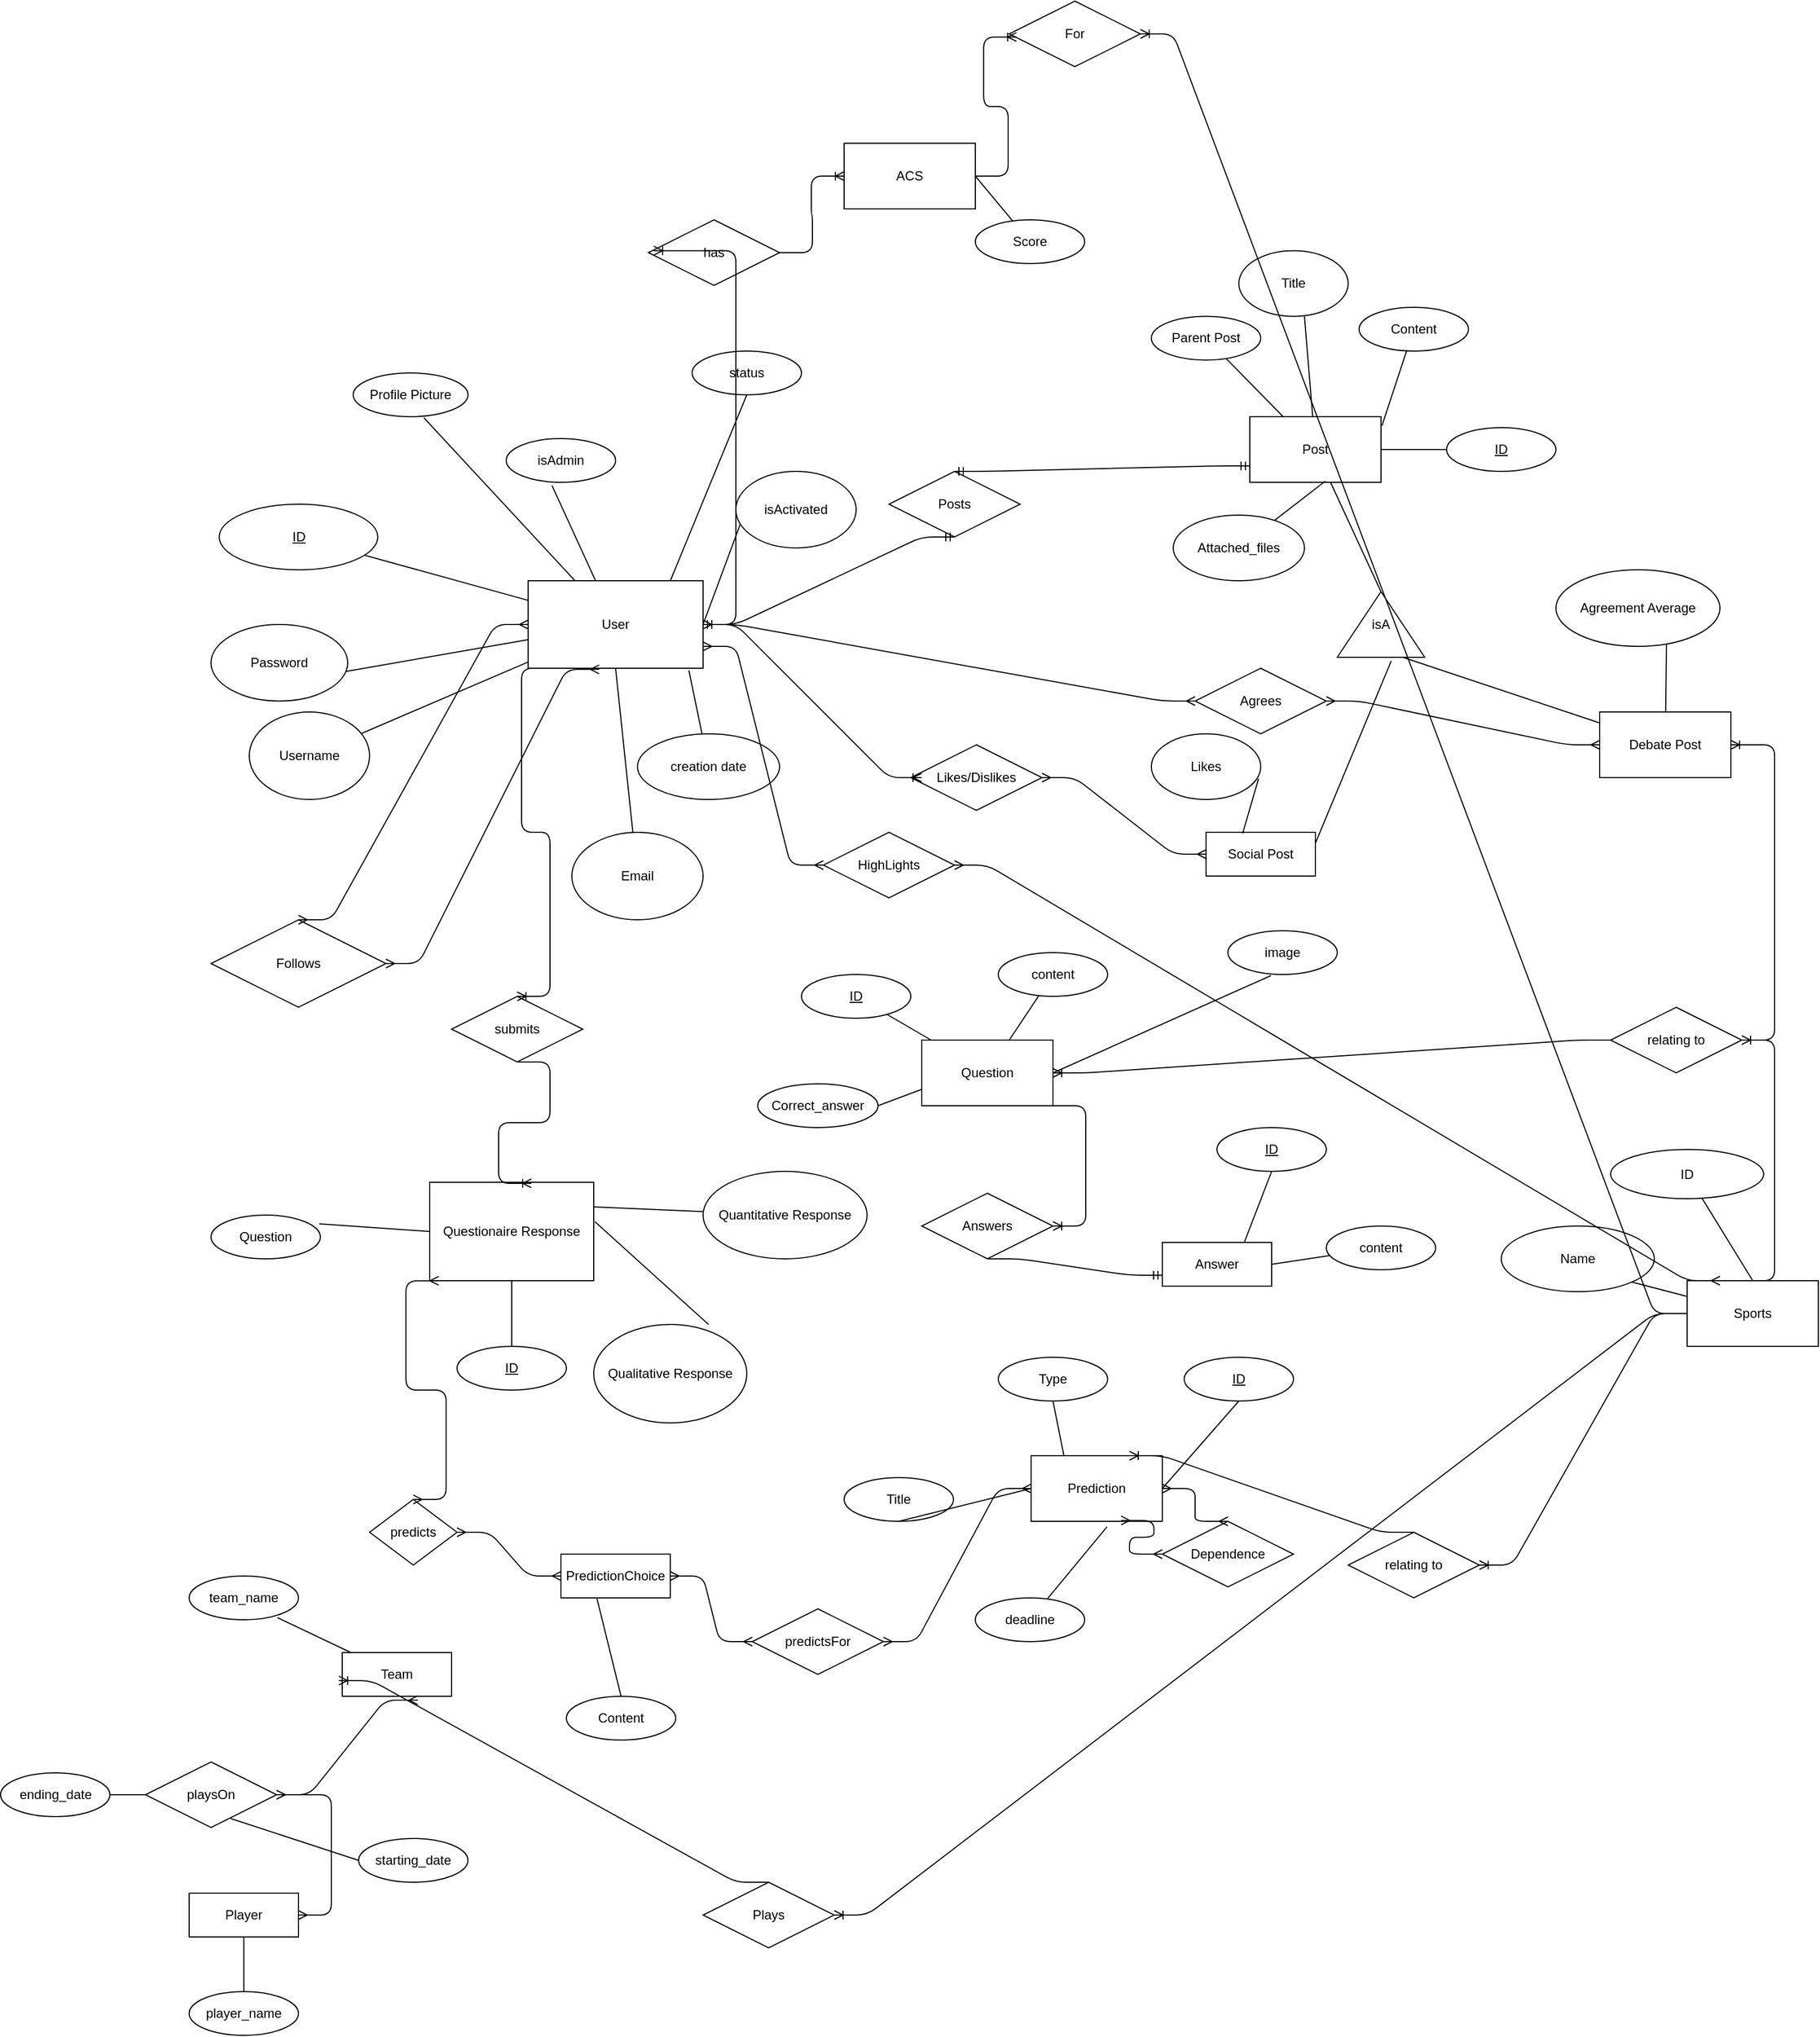 <mxfile version="13.8.0" type="device"><diagram id="R2lEEEUBdFMjLlhIrx00" name="Page-1"><mxGraphModel dx="2876" dy="1835" grid="1" gridSize="10" guides="1" tooltips="1" connect="1" arrows="1" fold="1" page="1" pageScale="1" pageWidth="850" pageHeight="1100" math="0" shadow="0" extFonts="Permanent Marker^https://fonts.googleapis.com/css?family=Permanent+Marker"><root><mxCell id="0"/><mxCell id="1" parent="0"/><mxCell id="g-jttbTjqMfI8o5x8KEt-58" value="User" style="rounded=0;whiteSpace=wrap;html=1;" parent="1" vertex="1"><mxGeometry x="-390" y="270" width="160" height="80" as="geometry"/></mxCell><mxCell id="g-jttbTjqMfI8o5x8KEt-60" value="Post" style="rounded=0;whiteSpace=wrap;html=1;" parent="1" vertex="1"><mxGeometry x="270" y="120" width="120" height="60" as="geometry"/></mxCell><mxCell id="g-jttbTjqMfI8o5x8KEt-61" value="Debate Post" style="rounded=0;whiteSpace=wrap;html=1;fillColor=none;" parent="1" vertex="1"><mxGeometry x="590" y="390" width="120" height="60" as="geometry"/></mxCell><mxCell id="g-jttbTjqMfI8o5x8KEt-62" value="Prediction" style="rounded=0;whiteSpace=wrap;html=1;" parent="1" vertex="1"><mxGeometry x="70" y="1070" width="120" height="60" as="geometry"/></mxCell><mxCell id="g-jttbTjqMfI8o5x8KEt-63" value="Sports" style="rounded=0;whiteSpace=wrap;html=1;" parent="1" vertex="1"><mxGeometry x="670" y="910" width="120" height="60" as="geometry"/></mxCell><mxCell id="g-jttbTjqMfI8o5x8KEt-65" value="Question" style="rounded=0;whiteSpace=wrap;html=1;" parent="1" vertex="1"><mxGeometry x="-30" y="690" width="120" height="60" as="geometry"/></mxCell><mxCell id="g-jttbTjqMfI8o5x8KEt-68" value="" style="endArrow=none;html=1;entryX=0.418;entryY=1.071;entryDx=0;entryDy=0;entryPerimeter=0;" parent="1" source="g-jttbTjqMfI8o5x8KEt-58" target="KzQz3Q9GBx-KZg62zRGT-11" edge="1"><mxGeometry width="50" height="50" relative="1" as="geometry"><mxPoint x="-300" y="270" as="sourcePoint"/><mxPoint x="-302.96" y="210.98" as="targetPoint"/></mxGeometry></mxCell><mxCell id="g-jttbTjqMfI8o5x8KEt-69" value="" style="endArrow=none;html=1;" parent="1" source="g-jttbTjqMfI8o5x8KEt-70" target="g-jttbTjqMfI8o5x8KEt-58" edge="1"><mxGeometry width="50" height="50" relative="1" as="geometry"><mxPoint x="-470" y="370" as="sourcePoint"/><mxPoint x="-420" y="320" as="targetPoint"/></mxGeometry></mxCell><mxCell id="g-jttbTjqMfI8o5x8KEt-70" value="Username" style="ellipse;whiteSpace=wrap;html=1;align=center;" parent="1" vertex="1"><mxGeometry x="-645" y="390" width="110" height="80" as="geometry"/></mxCell><mxCell id="g-jttbTjqMfI8o5x8KEt-71" value="Password" style="ellipse;whiteSpace=wrap;html=1;align=center;" parent="1" vertex="1"><mxGeometry x="-680" y="310" width="125" height="70" as="geometry"/></mxCell><mxCell id="g-jttbTjqMfI8o5x8KEt-72" value="" style="endArrow=none;html=1;exitX=0.984;exitY=0.614;exitDx=0;exitDy=0;exitPerimeter=0;" parent="1" source="g-jttbTjqMfI8o5x8KEt-71" target="g-jttbTjqMfI8o5x8KEt-58" edge="1"><mxGeometry width="50" height="50" relative="1" as="geometry"><mxPoint x="-600" y="420" as="sourcePoint"/><mxPoint x="-550" y="370" as="targetPoint"/></mxGeometry></mxCell><mxCell id="g-jttbTjqMfI8o5x8KEt-73" value="" style="endArrow=none;html=1;entryX=0.5;entryY=1;entryDx=0;entryDy=0;" parent="1" source="g-jttbTjqMfI8o5x8KEt-74" target="g-jttbTjqMfI8o5x8KEt-58" edge="1"><mxGeometry width="50" height="50" relative="1" as="geometry"><mxPoint x="-310" y="430" as="sourcePoint"/><mxPoint x="-290" y="450" as="targetPoint"/></mxGeometry></mxCell><mxCell id="g-jttbTjqMfI8o5x8KEt-74" value="Email" style="ellipse;whiteSpace=wrap;html=1;" parent="1" vertex="1"><mxGeometry x="-350" y="500" width="120" height="80" as="geometry"/></mxCell><mxCell id="g-jttbTjqMfI8o5x8KEt-75" value="" style="endArrow=none;html=1;exitX=1;exitY=0.5;exitDx=0;exitDy=0;entryX=0.04;entryY=0.675;entryDx=0;entryDy=0;entryPerimeter=0;" parent="1" source="g-jttbTjqMfI8o5x8KEt-58" target="g-jttbTjqMfI8o5x8KEt-76" edge="1"><mxGeometry width="50" height="50" relative="1" as="geometry"><mxPoint x="-210" y="300" as="sourcePoint"/><mxPoint x="-170" y="300" as="targetPoint"/></mxGeometry></mxCell><mxCell id="g-jttbTjqMfI8o5x8KEt-76" value="isActivated" style="ellipse;whiteSpace=wrap;html=1;align=center;" parent="1" vertex="1"><mxGeometry x="-200" y="170" width="110" height="70" as="geometry"/></mxCell><mxCell id="g-jttbTjqMfI8o5x8KEt-79" value="ID" style="ellipse;whiteSpace=wrap;html=1;align=center;fontStyle=4;" parent="1" vertex="1"><mxGeometry x="-672.5" y="200" width="145" height="60" as="geometry"/></mxCell><mxCell id="g-jttbTjqMfI8o5x8KEt-80" value="" style="endArrow=none;html=1;" parent="1" source="g-jttbTjqMfI8o5x8KEt-58" target="g-jttbTjqMfI8o5x8KEt-79" edge="1"><mxGeometry width="50" height="50" relative="1" as="geometry"><mxPoint x="-460" y="300" as="sourcePoint"/><mxPoint x="-410" y="250" as="targetPoint"/></mxGeometry></mxCell><mxCell id="g-jttbTjqMfI8o5x8KEt-81" value="Follows" style="shape=rhombus;perimeter=rhombusPerimeter;whiteSpace=wrap;html=1;align=center;" parent="1" vertex="1"><mxGeometry x="-680" y="580" width="160" height="80" as="geometry"/></mxCell><mxCell id="g-jttbTjqMfI8o5x8KEt-83" value="" style="edgeStyle=entityRelationEdgeStyle;fontSize=12;html=1;endArrow=ERmany;startArrow=ERmany;exitX=1;exitY=0.5;exitDx=0;exitDy=0;entryX=0.406;entryY=1.013;entryDx=0;entryDy=0;entryPerimeter=0;" parent="1" source="g-jttbTjqMfI8o5x8KEt-81" target="g-jttbTjqMfI8o5x8KEt-58" edge="1"><mxGeometry width="100" height="100" relative="1" as="geometry"><mxPoint x="-730" y="560" as="sourcePoint"/><mxPoint x="-630" y="460" as="targetPoint"/></mxGeometry></mxCell><mxCell id="g-jttbTjqMfI8o5x8KEt-84" value="" style="edgeStyle=entityRelationEdgeStyle;fontSize=12;html=1;endArrow=ERmany;startArrow=ERmany;exitX=0.5;exitY=0;exitDx=0;exitDy=0;" parent="1" source="g-jttbTjqMfI8o5x8KEt-81" target="g-jttbTjqMfI8o5x8KEt-58" edge="1"><mxGeometry width="100" height="100" relative="1" as="geometry"><mxPoint x="-732" y="430" as="sourcePoint"/><mxPoint x="-780" y="150" as="targetPoint"/></mxGeometry></mxCell><mxCell id="g-jttbTjqMfI8o5x8KEt-88" value="Questionaire Response" style="rounded=0;whiteSpace=wrap;html=1;" parent="1" vertex="1"><mxGeometry x="-480" y="820" width="150" height="90" as="geometry"/></mxCell><mxCell id="g-jttbTjqMfI8o5x8KEt-89" value="" style="endArrow=none;html=1;entryX=0;entryY=0.5;entryDx=0;entryDy=0;exitX=0.99;exitY=0.2;exitDx=0;exitDy=0;exitPerimeter=0;" parent="1" source="g-jttbTjqMfI8o5x8KEt-90" target="g-jttbTjqMfI8o5x8KEt-88" edge="1"><mxGeometry width="50" height="50" relative="1" as="geometry"><mxPoint x="-550" y="830" as="sourcePoint"/><mxPoint x="-500" y="830" as="targetPoint"/></mxGeometry></mxCell><mxCell id="g-jttbTjqMfI8o5x8KEt-90" value="Question " style="ellipse;whiteSpace=wrap;html=1;align=center;" parent="1" vertex="1"><mxGeometry x="-680" y="850" width="100" height="40" as="geometry"/></mxCell><mxCell id="g-jttbTjqMfI8o5x8KEt-91" value="Qualitative Response" style="ellipse;whiteSpace=wrap;html=1;align=center;direction=south;" parent="1" vertex="1"><mxGeometry x="-330" y="950" width="140" height="90" as="geometry"/></mxCell><mxCell id="g-jttbTjqMfI8o5x8KEt-92" value="" style="endArrow=none;html=1;exitX=1.007;exitY=0.4;exitDx=0;exitDy=0;exitPerimeter=0;entryX=0;entryY=0.25;entryDx=0;entryDy=0;entryPerimeter=0;" parent="1" source="g-jttbTjqMfI8o5x8KEt-88" target="g-jttbTjqMfI8o5x8KEt-91" edge="1"><mxGeometry width="50" height="50" relative="1" as="geometry"><mxPoint x="-300" y="790" as="sourcePoint"/><mxPoint x="-250" y="740" as="targetPoint"/></mxGeometry></mxCell><mxCell id="g-jttbTjqMfI8o5x8KEt-93" value="creation date" style="ellipse;whiteSpace=wrap;html=1;align=center;" parent="1" vertex="1"><mxGeometry x="-290" y="410" width="130" height="60" as="geometry"/></mxCell><mxCell id="g-jttbTjqMfI8o5x8KEt-94" value="" style="endArrow=none;html=1;entryX=0.919;entryY=1.025;entryDx=0;entryDy=0;entryPerimeter=0;" parent="1" source="g-jttbTjqMfI8o5x8KEt-93" target="g-jttbTjqMfI8o5x8KEt-58" edge="1"><mxGeometry width="50" height="50" relative="1" as="geometry"><mxPoint x="-240" y="450" as="sourcePoint"/><mxPoint x="-190" y="400" as="targetPoint"/></mxGeometry></mxCell><mxCell id="g-jttbTjqMfI8o5x8KEt-98" value="submits" style="shape=rhombus;perimeter=rhombusPerimeter;whiteSpace=wrap;html=1;align=center;" parent="1" vertex="1"><mxGeometry x="-460" y="650" width="120" height="60" as="geometry"/></mxCell><mxCell id="g-jttbTjqMfI8o5x8KEt-100" value="" style="edgeStyle=entityRelationEdgeStyle;fontSize=12;html=1;endArrow=ERoneToMany;entryX=0.5;entryY=0;entryDx=0;entryDy=0;exitX=0.15;exitY=1;exitDx=0;exitDy=0;exitPerimeter=0;" parent="1" source="g-jttbTjqMfI8o5x8KEt-58" target="g-jttbTjqMfI8o5x8KEt-98" edge="1"><mxGeometry width="100" height="100" relative="1" as="geometry"><mxPoint x="-460" y="400" as="sourcePoint"/><mxPoint x="-330" y="490" as="targetPoint"/></mxGeometry></mxCell><mxCell id="g-jttbTjqMfI8o5x8KEt-101" value="" style="edgeStyle=entityRelationEdgeStyle;fontSize=12;html=1;endArrow=ERoneToMany;exitX=0.5;exitY=1;exitDx=0;exitDy=0;entryX=0.62;entryY=0.011;entryDx=0;entryDy=0;entryPerimeter=0;" parent="1" source="g-jttbTjqMfI8o5x8KEt-98" target="g-jttbTjqMfI8o5x8KEt-88" edge="1"><mxGeometry width="100" height="100" relative="1" as="geometry"><mxPoint x="-290" y="750" as="sourcePoint"/><mxPoint x="-190" y="650" as="targetPoint"/></mxGeometry></mxCell><mxCell id="g-jttbTjqMfI8o5x8KEt-104" value="ID" style="ellipse;whiteSpace=wrap;html=1;align=center;fontStyle=4;" parent="1" vertex="1"><mxGeometry x="-455" y="970" width="100" height="40" as="geometry"/></mxCell><mxCell id="g-jttbTjqMfI8o5x8KEt-105" value="" style="endArrow=none;html=1;entryX=0.5;entryY=1;entryDx=0;entryDy=0;exitX=0.5;exitY=0;exitDx=0;exitDy=0;" parent="1" source="g-jttbTjqMfI8o5x8KEt-104" target="g-jttbTjqMfI8o5x8KEt-88" edge="1"><mxGeometry width="50" height="50" relative="1" as="geometry"><mxPoint x="-440" y="970" as="sourcePoint"/><mxPoint x="-390" y="920" as="targetPoint"/></mxGeometry></mxCell><mxCell id="z8-z28ZUdVco_05THqg--1" value="Title" style="ellipse;whiteSpace=wrap;html=1;align=center;" parent="1" vertex="1"><mxGeometry x="260" y="-31.81" width="100" height="60" as="geometry"/></mxCell><mxCell id="z8-z28ZUdVco_05THqg--3" value="Content" style="ellipse;whiteSpace=wrap;html=1;align=center;" parent="1" vertex="1"><mxGeometry x="370" y="20" width="100" height="40" as="geometry"/></mxCell><mxCell id="z8-z28ZUdVco_05THqg--4" value="Likes" style="ellipse;whiteSpace=wrap;html=1;align=center;" parent="1" vertex="1"><mxGeometry x="180" y="410" width="100" height="60" as="geometry"/></mxCell><mxCell id="z8-z28ZUdVco_05THqg--12" value="Attached_files" style="ellipse;whiteSpace=wrap;html=1;align=center;fillColor=none;" parent="1" vertex="1"><mxGeometry x="200" y="210" width="120" height="60" as="geometry"/></mxCell><mxCell id="z8-z28ZUdVco_05THqg--16" value="" style="endArrow=none;html=1;rounded=0;entryX=0.98;entryY=0.683;entryDx=0;entryDy=0;entryPerimeter=0;exitX=0.335;exitY=0.025;exitDx=0;exitDy=0;exitPerimeter=0;" parent="1" source="z8-z28ZUdVco_05THqg--44" target="z8-z28ZUdVco_05THqg--4" edge="1"><mxGeometry relative="1" as="geometry"><mxPoint x="567.96" y="614.5" as="sourcePoint"/><mxPoint x="580" y="805.5" as="targetPoint"/></mxGeometry></mxCell><mxCell id="z8-z28ZUdVco_05THqg--18" value="" style="endArrow=none;html=1;rounded=0;entryX=0.575;entryY=0.983;entryDx=0;entryDy=0;entryPerimeter=0;" parent="1" source="z8-z28ZUdVco_05THqg--12" target="g-jttbTjqMfI8o5x8KEt-60" edge="1"><mxGeometry relative="1" as="geometry"><mxPoint x="180" y="320" as="sourcePoint"/><mxPoint x="340" y="320" as="targetPoint"/></mxGeometry></mxCell><mxCell id="z8-z28ZUdVco_05THqg--20" value="" style="endArrow=none;html=1;rounded=0;exitX=0.6;exitY=1;exitDx=0;exitDy=0;exitPerimeter=0;" parent="1" source="z8-z28ZUdVco_05THqg--1" target="g-jttbTjqMfI8o5x8KEt-60" edge="1"><mxGeometry relative="1" as="geometry"><mxPoint x="360" y="-11.81" as="sourcePoint"/><mxPoint x="330.0" y="111.81" as="targetPoint"/></mxGeometry></mxCell><mxCell id="z8-z28ZUdVco_05THqg--21" value="" style="endArrow=none;html=1;rounded=0;exitX=1.008;exitY=0.133;exitDx=0;exitDy=0;exitPerimeter=0;" parent="1" source="g-jttbTjqMfI8o5x8KEt-60" target="z8-z28ZUdVco_05THqg--3" edge="1"><mxGeometry relative="1" as="geometry"><mxPoint x="430" y="70" as="sourcePoint"/><mxPoint x="590" y="70" as="targetPoint"/></mxGeometry></mxCell><mxCell id="z8-z28ZUdVco_05THqg--22" value="Posts" style="shape=rhombus;perimeter=rhombusPerimeter;whiteSpace=wrap;html=1;align=center;fillColor=none;" parent="1" vertex="1"><mxGeometry x="-60" y="170" width="120" height="60" as="geometry"/></mxCell><mxCell id="z8-z28ZUdVco_05THqg--23" value="" style="edgeStyle=entityRelationEdgeStyle;fontSize=12;html=1;endArrow=ERmandOne;startArrow=ERmandOne;entryX=0.5;entryY=1;entryDx=0;entryDy=0;" parent="1" source="g-jttbTjqMfI8o5x8KEt-58" target="z8-z28ZUdVco_05THqg--22" edge="1"><mxGeometry width="100" height="100" relative="1" as="geometry"><mxPoint x="-185" y="90" as="sourcePoint"/><mxPoint x="-20" y="320" as="targetPoint"/></mxGeometry></mxCell><mxCell id="z8-z28ZUdVco_05THqg--24" value="" style="edgeStyle=entityRelationEdgeStyle;fontSize=12;html=1;endArrow=ERmandOne;startArrow=ERmandOne;exitX=0.5;exitY=0;exitDx=0;exitDy=0;entryX=0;entryY=0.75;entryDx=0;entryDy=0;" parent="1" source="z8-z28ZUdVco_05THqg--22" target="g-jttbTjqMfI8o5x8KEt-60" edge="1"><mxGeometry width="100" height="100" relative="1" as="geometry"><mxPoint x="-10" y="170" as="sourcePoint"/><mxPoint x="90" y="70" as="targetPoint"/></mxGeometry></mxCell><mxCell id="z8-z28ZUdVco_05THqg--26" value="Likes/Dislikes" style="shape=rhombus;perimeter=rhombusPerimeter;whiteSpace=wrap;html=1;align=center;fillColor=none;" parent="1" vertex="1"><mxGeometry x="-40" y="420" width="120" height="60" as="geometry"/></mxCell><mxCell id="z8-z28ZUdVco_05THqg--27" value="" style="edgeStyle=entityRelationEdgeStyle;fontSize=12;html=1;endArrow=ERmany;startArrow=ERmany;exitX=1;exitY=0.75;exitDx=0;exitDy=0;" parent="1" source="g-jttbTjqMfI8o5x8KEt-58" target="z8-z28ZUdVco_05THqg--127" edge="1"><mxGeometry width="100" height="100" relative="1" as="geometry"><mxPoint x="-130" y="400" as="sourcePoint"/><mxPoint x="-30" y="300" as="targetPoint"/></mxGeometry></mxCell><mxCell id="z8-z28ZUdVco_05THqg--28" value="" style="edgeStyle=entityRelationEdgeStyle;fontSize=12;html=1;endArrow=ERmany;startArrow=ERmany;exitX=1;exitY=0.5;exitDx=0;exitDy=0;entryX=0;entryY=0.5;entryDx=0;entryDy=0;" parent="1" source="z8-z28ZUdVco_05THqg--26" target="z8-z28ZUdVco_05THqg--44" edge="1"><mxGeometry width="100" height="100" relative="1" as="geometry"><mxPoint x="90" y="330" as="sourcePoint"/><mxPoint x="190" y="220" as="targetPoint"/></mxGeometry></mxCell><mxCell id="z8-z28ZUdVco_05THqg--30" value="ID" style="ellipse;whiteSpace=wrap;html=1;align=center;fontStyle=4;fillColor=none;" parent="1" vertex="1"><mxGeometry x="450" y="130" width="100" height="40" as="geometry"/></mxCell><mxCell id="z8-z28ZUdVco_05THqg--31" value="" style="endArrow=none;html=1;rounded=0;exitX=1;exitY=0.5;exitDx=0;exitDy=0;" parent="1" source="g-jttbTjqMfI8o5x8KEt-60" target="z8-z28ZUdVco_05THqg--30" edge="1"><mxGeometry relative="1" as="geometry"><mxPoint x="490" y="210" as="sourcePoint"/><mxPoint x="650" y="210" as="targetPoint"/></mxGeometry></mxCell><mxCell id="z8-z28ZUdVco_05THqg--32" value="Quantitative Response" style="ellipse;whiteSpace=wrap;html=1;align=center;fillColor=none;" parent="1" vertex="1"><mxGeometry x="-230" y="810" width="150" height="80" as="geometry"/></mxCell><mxCell id="z8-z28ZUdVco_05THqg--35" value="" style="endArrow=none;html=1;rounded=0;exitX=1;exitY=0.25;exitDx=0;exitDy=0;" parent="1" source="g-jttbTjqMfI8o5x8KEt-88" target="z8-z28ZUdVco_05THqg--32" edge="1"><mxGeometry relative="1" as="geometry"><mxPoint x="-230" y="790" as="sourcePoint"/><mxPoint x="-70" y="790" as="targetPoint"/></mxGeometry></mxCell><mxCell id="z8-z28ZUdVco_05THqg--40" value="Parent Post" style="ellipse;whiteSpace=wrap;html=1;align=center;fillColor=none;" parent="1" vertex="1"><mxGeometry x="180" y="28.19" width="100" height="40" as="geometry"/></mxCell><mxCell id="z8-z28ZUdVco_05THqg--41" value="" style="endArrow=none;html=1;rounded=0;" parent="1" source="z8-z28ZUdVco_05THqg--40" target="g-jttbTjqMfI8o5x8KEt-60" edge="1"><mxGeometry relative="1" as="geometry"><mxPoint x="172" y="60" as="sourcePoint"/><mxPoint x="400.0" y="30" as="targetPoint"/></mxGeometry></mxCell><mxCell id="z8-z28ZUdVco_05THqg--44" value="Social Post" style="whiteSpace=wrap;html=1;align=center;fillColor=none;" parent="1" vertex="1"><mxGeometry x="230" y="500" width="100" height="40" as="geometry"/></mxCell><mxCell id="z8-z28ZUdVco_05THqg--57" value="Agreement Average" style="ellipse;whiteSpace=wrap;html=1;align=center;fillColor=none;" parent="1" vertex="1"><mxGeometry x="550" y="260" width="150" height="70" as="geometry"/></mxCell><mxCell id="z8-z28ZUdVco_05THqg--58" value="" style="endArrow=none;html=1;rounded=0;exitX=0.674;exitY=0.972;exitDx=0;exitDy=0;exitPerimeter=0;" parent="1" source="z8-z28ZUdVco_05THqg--57" target="g-jttbTjqMfI8o5x8KEt-61" edge="1"><mxGeometry relative="1" as="geometry"><mxPoint x="670" y="340" as="sourcePoint"/><mxPoint x="830" y="340" as="targetPoint"/></mxGeometry></mxCell><mxCell id="z8-z28ZUdVco_05THqg--59" value="Agrees" style="shape=rhombus;perimeter=rhombusPerimeter;whiteSpace=wrap;html=1;align=center;fillColor=none;" parent="1" vertex="1"><mxGeometry x="220" y="350" width="120" height="60" as="geometry"/></mxCell><mxCell id="z8-z28ZUdVco_05THqg--60" value="" style="edgeStyle=entityRelationEdgeStyle;fontSize=12;html=1;endArrow=ERmany;startArrow=ERmany;entryX=0;entryY=0.5;entryDx=0;entryDy=0;" parent="1" source="g-jttbTjqMfI8o5x8KEt-58" target="z8-z28ZUdVco_05THqg--59" edge="1"><mxGeometry width="100" height="100" relative="1" as="geometry"><mxPoint x="80" y="430" as="sourcePoint"/><mxPoint x="180" y="330" as="targetPoint"/></mxGeometry></mxCell><mxCell id="z8-z28ZUdVco_05THqg--61" value="" style="edgeStyle=entityRelationEdgeStyle;fontSize=12;html=1;endArrow=ERmany;startArrow=ERmany;exitX=1;exitY=0.5;exitDx=0;exitDy=0;" parent="1" source="z8-z28ZUdVco_05THqg--59" target="g-jttbTjqMfI8o5x8KEt-61" edge="1"><mxGeometry width="100" height="100" relative="1" as="geometry"><mxPoint x="370" y="480" as="sourcePoint"/><mxPoint x="470" y="380" as="targetPoint"/></mxGeometry></mxCell><mxCell id="z8-z28ZUdVco_05THqg--63" value="Name" style="ellipse;whiteSpace=wrap;html=1;align=center;fillColor=none;" parent="1" vertex="1"><mxGeometry x="500" y="860" width="140" height="60" as="geometry"/></mxCell><mxCell id="z8-z28ZUdVco_05THqg--64" value="ID" style="ellipse;whiteSpace=wrap;html=1;align=center;fillColor=none;" parent="1" vertex="1"><mxGeometry x="600" y="790" width="140" height="45" as="geometry"/></mxCell><mxCell id="z8-z28ZUdVco_05THqg--65" value="" style="endArrow=none;html=1;rounded=0;exitX=0.5;exitY=0;exitDx=0;exitDy=0;" parent="1" source="g-jttbTjqMfI8o5x8KEt-63" target="z8-z28ZUdVco_05THqg--64" edge="1"><mxGeometry relative="1" as="geometry"><mxPoint x="960" y="1040" as="sourcePoint"/><mxPoint x="1120" y="1040" as="targetPoint"/></mxGeometry></mxCell><mxCell id="z8-z28ZUdVco_05THqg--66" value="" style="endArrow=none;html=1;rounded=0;exitX=1;exitY=1;exitDx=0;exitDy=0;" parent="1" source="z8-z28ZUdVco_05THqg--63" target="g-jttbTjqMfI8o5x8KEt-63" edge="1"><mxGeometry relative="1" as="geometry"><mxPoint x="740" y="1130" as="sourcePoint"/><mxPoint x="900" y="1130" as="targetPoint"/></mxGeometry></mxCell><mxCell id="z8-z28ZUdVco_05THqg--70" value="content" style="ellipse;whiteSpace=wrap;html=1;align=center;fillColor=none;" parent="1" vertex="1"><mxGeometry x="40" y="610" width="100" height="40" as="geometry"/></mxCell><mxCell id="z8-z28ZUdVco_05THqg--71" value="" style="endArrow=none;html=1;rounded=0;" parent="1" source="z8-z28ZUdVco_05THqg--70" target="g-jttbTjqMfI8o5x8KEt-65" edge="1"><mxGeometry relative="1" as="geometry"><mxPoint x="290" y="830" as="sourcePoint"/><mxPoint x="450" y="830" as="targetPoint"/></mxGeometry></mxCell><mxCell id="z8-z28ZUdVco_05THqg--73" value="image" style="ellipse;whiteSpace=wrap;html=1;align=center;fillColor=none;" parent="1" vertex="1"><mxGeometry x="250" y="590" width="100" height="40" as="geometry"/></mxCell><mxCell id="z8-z28ZUdVco_05THqg--75" value="" style="endArrow=none;html=1;rounded=0;exitX=1;exitY=0.5;exitDx=0;exitDy=0;entryX=0.394;entryY=1.025;entryDx=0;entryDy=0;entryPerimeter=0;" parent="1" source="g-jttbTjqMfI8o5x8KEt-65" target="z8-z28ZUdVco_05THqg--73" edge="1"><mxGeometry relative="1" as="geometry"><mxPoint x="420" y="900" as="sourcePoint"/><mxPoint x="580" y="900" as="targetPoint"/></mxGeometry></mxCell><mxCell id="z8-z28ZUdVco_05THqg--77" value="ID" style="ellipse;whiteSpace=wrap;html=1;align=center;fontStyle=4;fillColor=none;" parent="1" vertex="1"><mxGeometry x="-140" y="630" width="100" height="40" as="geometry"/></mxCell><mxCell id="z8-z28ZUdVco_05THqg--79" value="" style="endArrow=none;html=1;rounded=0;" parent="1" source="z8-z28ZUdVco_05THqg--77" target="g-jttbTjqMfI8o5x8KEt-65" edge="1"><mxGeometry relative="1" as="geometry"><mxPoint x="160" y="840" as="sourcePoint"/><mxPoint x="280" y="840" as="targetPoint"/></mxGeometry></mxCell><mxCell id="z8-z28ZUdVco_05THqg--80" value="relating to" style="shape=rhombus;perimeter=rhombusPerimeter;whiteSpace=wrap;html=1;align=center;fillColor=none;" parent="1" vertex="1"><mxGeometry x="600" y="660" width="120" height="60" as="geometry"/></mxCell><mxCell id="z8-z28ZUdVco_05THqg--84" value="" style="edgeStyle=entityRelationEdgeStyle;fontSize=12;html=1;endArrow=ERoneToMany;exitX=0.25;exitY=0;exitDx=0;exitDy=0;" parent="1" source="g-jttbTjqMfI8o5x8KEt-63" target="z8-z28ZUdVco_05THqg--80" edge="1"><mxGeometry width="100" height="100" relative="1" as="geometry"><mxPoint x="750" y="1020" as="sourcePoint"/><mxPoint x="850" y="920" as="targetPoint"/></mxGeometry></mxCell><mxCell id="z8-z28ZUdVco_05THqg--86" value="" style="edgeStyle=entityRelationEdgeStyle;fontSize=12;html=1;endArrow=ERoneToMany;" parent="1" source="z8-z28ZUdVco_05THqg--80" target="g-jttbTjqMfI8o5x8KEt-65" edge="1"><mxGeometry width="100" height="100" relative="1" as="geometry"><mxPoint x="400" y="980" as="sourcePoint"/><mxPoint x="500" y="880" as="targetPoint"/></mxGeometry></mxCell><mxCell id="z8-z28ZUdVco_05THqg--87" value="" style="edgeStyle=entityRelationEdgeStyle;fontSize=12;html=1;endArrow=ERoneToMany;" parent="1" source="z8-z28ZUdVco_05THqg--80" target="g-jttbTjqMfI8o5x8KEt-61" edge="1"><mxGeometry width="100" height="100" relative="1" as="geometry"><mxPoint x="580" y="750" as="sourcePoint"/><mxPoint x="420" y="207.647" as="targetPoint"/></mxGeometry></mxCell><mxCell id="z8-z28ZUdVco_05THqg--89" value="Correct_answer" style="ellipse;whiteSpace=wrap;html=1;align=center;fillColor=none;" parent="1" vertex="1"><mxGeometry x="-180" y="730" width="110" height="40" as="geometry"/></mxCell><mxCell id="z8-z28ZUdVco_05THqg--90" value="" style="endArrow=none;html=1;rounded=0;exitX=1;exitY=0.5;exitDx=0;exitDy=0;entryX=0;entryY=0.75;entryDx=0;entryDy=0;" parent="1" source="z8-z28ZUdVco_05THqg--89" target="g-jttbTjqMfI8o5x8KEt-65" edge="1"><mxGeometry relative="1" as="geometry"><mxPoint x="-40" y="760" as="sourcePoint"/><mxPoint x="120" y="760" as="targetPoint"/></mxGeometry></mxCell><mxCell id="z8-z28ZUdVco_05THqg--91" value="Answer" style="whiteSpace=wrap;html=1;align=center;fillColor=none;" parent="1" vertex="1"><mxGeometry x="190" y="875" width="100" height="40" as="geometry"/></mxCell><mxCell id="z8-z28ZUdVco_05THqg--92" value="ID" style="ellipse;whiteSpace=wrap;html=1;align=center;fontStyle=4;fillColor=none;" parent="1" vertex="1"><mxGeometry x="240" y="770" width="100" height="40" as="geometry"/></mxCell><mxCell id="z8-z28ZUdVco_05THqg--93" value="content" style="ellipse;whiteSpace=wrap;html=1;align=center;fillColor=none;" parent="1" vertex="1"><mxGeometry x="340" y="860" width="100" height="40" as="geometry"/></mxCell><mxCell id="z8-z28ZUdVco_05THqg--94" value="" style="endArrow=none;html=1;rounded=0;exitX=1;exitY=0.5;exitDx=0;exitDy=0;" parent="1" source="z8-z28ZUdVco_05THqg--91" target="z8-z28ZUdVco_05THqg--93" edge="1"><mxGeometry relative="1" as="geometry"><mxPoint x="250" y="900" as="sourcePoint"/><mxPoint x="410" y="900" as="targetPoint"/></mxGeometry></mxCell><mxCell id="z8-z28ZUdVco_05THqg--95" value="" style="endArrow=none;html=1;rounded=0;exitX=0.75;exitY=0;exitDx=0;exitDy=0;entryX=0.5;entryY=1;entryDx=0;entryDy=0;" parent="1" source="z8-z28ZUdVco_05THqg--91" target="z8-z28ZUdVco_05THqg--92" edge="1"><mxGeometry relative="1" as="geometry"><mxPoint x="160" y="810" as="sourcePoint"/><mxPoint x="320" y="810" as="targetPoint"/></mxGeometry></mxCell><mxCell id="z8-z28ZUdVco_05THqg--96" value="Answers" style="shape=rhombus;perimeter=rhombusPerimeter;whiteSpace=wrap;html=1;align=center;fillColor=none;" parent="1" vertex="1"><mxGeometry x="-30" y="830" width="120" height="60" as="geometry"/></mxCell><mxCell id="z8-z28ZUdVco_05THqg--98" value="" style="edgeStyle=entityRelationEdgeStyle;fontSize=12;html=1;endArrow=ERoneToMany;exitX=0.5;exitY=1;exitDx=0;exitDy=0;" parent="1" source="g-jttbTjqMfI8o5x8KEt-65" target="z8-z28ZUdVco_05THqg--96" edge="1"><mxGeometry width="100" height="100" relative="1" as="geometry"><mxPoint x="90" y="850" as="sourcePoint"/><mxPoint x="190" y="750" as="targetPoint"/></mxGeometry></mxCell><mxCell id="z8-z28ZUdVco_05THqg--99" value="" style="edgeStyle=entityRelationEdgeStyle;fontSize=12;html=1;endArrow=ERmandOne;exitX=0.5;exitY=1;exitDx=0;exitDy=0;entryX=0;entryY=0.75;entryDx=0;entryDy=0;" parent="1" source="z8-z28ZUdVco_05THqg--96" target="z8-z28ZUdVco_05THqg--91" edge="1"><mxGeometry width="100" height="100" relative="1" as="geometry"><mxPoint x="50" y="1000" as="sourcePoint"/><mxPoint x="150" y="900" as="targetPoint"/></mxGeometry></mxCell><mxCell id="z8-z28ZUdVco_05THqg--100" value="" style="endArrow=none;html=1;rounded=0;entryX=0;entryY=0.5;entryDx=0;entryDy=0;exitX=0.5;exitY=1;exitDx=0;exitDy=0;" parent="1" source="z8-z28ZUdVco_05THqg--101" target="g-jttbTjqMfI8o5x8KEt-62" edge="1"><mxGeometry relative="1" as="geometry"><mxPoint x="-60" y="1050" as="sourcePoint"/><mxPoint x="130" y="1040" as="targetPoint"/></mxGeometry></mxCell><mxCell id="z8-z28ZUdVco_05THqg--101" value="Title" style="ellipse;whiteSpace=wrap;html=1;align=center;fillColor=none;" parent="1" vertex="1"><mxGeometry x="-101" y="1090" width="100" height="40" as="geometry"/></mxCell><mxCell id="z8-z28ZUdVco_05THqg--102" value="Type" style="ellipse;whiteSpace=wrap;html=1;align=center;fillColor=none;" parent="1" vertex="1"><mxGeometry x="40" y="980" width="100" height="40" as="geometry"/></mxCell><mxCell id="z8-z28ZUdVco_05THqg--103" value="ID" style="ellipse;whiteSpace=wrap;html=1;align=center;fontStyle=4;fillColor=none;" parent="1" vertex="1"><mxGeometry x="210" y="980" width="100" height="40" as="geometry"/></mxCell><mxCell id="z8-z28ZUdVco_05THqg--104" value="deadline" style="ellipse;whiteSpace=wrap;html=1;align=center;fillColor=none;" parent="1" vertex="1"><mxGeometry x="19" y="1200" width="100" height="40" as="geometry"/></mxCell><mxCell id="z8-z28ZUdVco_05THqg--105" value="" style="endArrow=none;html=1;rounded=0;exitX=0.5;exitY=1;exitDx=0;exitDy=0;entryX=0.25;entryY=0;entryDx=0;entryDy=0;" parent="1" source="z8-z28ZUdVco_05THqg--102" target="g-jttbTjqMfI8o5x8KEt-62" edge="1"><mxGeometry relative="1" as="geometry"><mxPoint x="130" y="1040" as="sourcePoint"/><mxPoint x="290" y="1040" as="targetPoint"/></mxGeometry></mxCell><mxCell id="z8-z28ZUdVco_05THqg--106" value="" style="line;strokeWidth=1;rotatable=0;dashed=0;labelPosition=right;align=left;verticalAlign=middle;spacingTop=0;spacingLeft=6;points=[];portConstraint=eastwest;fillColor=none;" parent="1" vertex="1"><mxGeometry x="250" y="1080" width="130" as="geometry"/></mxCell><mxCell id="z8-z28ZUdVco_05THqg--108" value="" style="endArrow=none;html=1;rounded=0;exitX=1;exitY=0.5;exitDx=0;exitDy=0;entryX=0.5;entryY=1;entryDx=0;entryDy=0;" parent="1" source="g-jttbTjqMfI8o5x8KEt-62" target="z8-z28ZUdVco_05THqg--103" edge="1"><mxGeometry relative="1" as="geometry"><mxPoint x="320" y="1120" as="sourcePoint"/><mxPoint x="480" y="1120" as="targetPoint"/></mxGeometry></mxCell><mxCell id="z8-z28ZUdVco_05THqg--109" value="" style="endArrow=none;html=1;rounded=0;entryX=0.578;entryY=1.085;entryDx=0;entryDy=0;entryPerimeter=0;" parent="1" source="z8-z28ZUdVco_05THqg--104" target="g-jttbTjqMfI8o5x8KEt-62" edge="1"><mxGeometry relative="1" as="geometry"><mxPoint x="300" y="1160" as="sourcePoint"/><mxPoint x="460" y="1160" as="targetPoint"/></mxGeometry></mxCell><mxCell id="z8-z28ZUdVco_05THqg--112" value="Dependence" style="shape=rhombus;perimeter=rhombusPerimeter;whiteSpace=wrap;html=1;align=center;fillColor=none;" parent="1" vertex="1"><mxGeometry x="190" y="1130" width="120" height="60" as="geometry"/></mxCell><mxCell id="z8-z28ZUdVco_05THqg--116" value="" style="edgeStyle=entityRelationEdgeStyle;fontSize=12;html=1;endArrow=ERmany;startArrow=ERmany;entryX=0.5;entryY=0;entryDx=0;entryDy=0;" parent="1" source="g-jttbTjqMfI8o5x8KEt-62" target="z8-z28ZUdVco_05THqg--112" edge="1"><mxGeometry width="100" height="100" relative="1" as="geometry"><mxPoint x="190" y="1340" as="sourcePoint"/><mxPoint x="290" y="1240" as="targetPoint"/></mxGeometry></mxCell><mxCell id="z8-z28ZUdVco_05THqg--117" value="" style="edgeStyle=entityRelationEdgeStyle;fontSize=12;html=1;endArrow=ERmany;startArrow=ERmany;exitX=0.686;exitY=0.987;exitDx=0;exitDy=0;exitPerimeter=0;" parent="1" source="g-jttbTjqMfI8o5x8KEt-62" target="z8-z28ZUdVco_05THqg--112" edge="1"><mxGeometry width="100" height="100" relative="1" as="geometry"><mxPoint x="160" y="1370" as="sourcePoint"/><mxPoint x="260" y="1270" as="targetPoint"/></mxGeometry></mxCell><mxCell id="z8-z28ZUdVco_05THqg--119" value="relating to" style="shape=rhombus;perimeter=rhombusPerimeter;whiteSpace=wrap;html=1;align=center;fillColor=none;" parent="1" vertex="1"><mxGeometry x="360" y="1140" width="120" height="60" as="geometry"/></mxCell><mxCell id="z8-z28ZUdVco_05THqg--120" value="" style="edgeStyle=entityRelationEdgeStyle;fontSize=12;html=1;endArrow=ERoneToMany;exitX=0.5;exitY=0;exitDx=0;exitDy=0;entryX=0.75;entryY=0;entryDx=0;entryDy=0;" parent="1" source="z8-z28ZUdVco_05THqg--119" target="g-jttbTjqMfI8o5x8KEt-62" edge="1"><mxGeometry width="100" height="100" relative="1" as="geometry"><mxPoint x="460" y="1140" as="sourcePoint"/><mxPoint x="560" y="1040" as="targetPoint"/></mxGeometry></mxCell><mxCell id="z8-z28ZUdVco_05THqg--121" value="" style="edgeStyle=entityRelationEdgeStyle;fontSize=12;html=1;endArrow=ERoneToMany;" parent="1" source="g-jttbTjqMfI8o5x8KEt-63" target="z8-z28ZUdVco_05THqg--119" edge="1"><mxGeometry width="100" height="100" relative="1" as="geometry"><mxPoint x="600" y="1130" as="sourcePoint"/><mxPoint x="700" y="1030" as="targetPoint"/></mxGeometry></mxCell><mxCell id="z8-z28ZUdVco_05THqg--122" value="Profile Picture" style="ellipse;whiteSpace=wrap;html=1;align=center;fillColor=none;" parent="1" vertex="1"><mxGeometry x="-550" y="80" width="105" height="40" as="geometry"/></mxCell><mxCell id="z8-z28ZUdVco_05THqg--123" value="" style="endArrow=none;html=1;rounded=0;exitX=0.616;exitY=1.025;exitDx=0;exitDy=0;exitPerimeter=0;" parent="1" source="z8-z28ZUdVco_05THqg--122" target="g-jttbTjqMfI8o5x8KEt-58" edge="1"><mxGeometry relative="1" as="geometry"><mxPoint x="-460" y="220" as="sourcePoint"/><mxPoint x="-300" y="220" as="targetPoint"/></mxGeometry></mxCell><mxCell id="z8-z28ZUdVco_05THqg--124" value="status" style="ellipse;whiteSpace=wrap;html=1;align=center;fillColor=none;" parent="1" vertex="1"><mxGeometry x="-240" y="60" width="100" height="40" as="geometry"/></mxCell><mxCell id="z8-z28ZUdVco_05THqg--125" value="" style="endArrow=none;html=1;rounded=0;entryX=0.5;entryY=1;entryDx=0;entryDy=0;exitX=0.813;exitY=0;exitDx=0;exitDy=0;exitPerimeter=0;" parent="1" source="g-jttbTjqMfI8o5x8KEt-58" target="z8-z28ZUdVco_05THqg--124" edge="1"><mxGeometry relative="1" as="geometry"><mxPoint x="-220" y="140" as="sourcePoint"/><mxPoint x="-60" y="140" as="targetPoint"/></mxGeometry></mxCell><mxCell id="z8-z28ZUdVco_05THqg--127" value="HighLights" style="shape=rhombus;perimeter=rhombusPerimeter;whiteSpace=wrap;html=1;align=center;fillColor=none;" parent="1" vertex="1"><mxGeometry x="-120" y="500" width="120" height="60" as="geometry"/></mxCell><mxCell id="z8-z28ZUdVco_05THqg--128" value="" style="edgeStyle=entityRelationEdgeStyle;fontSize=12;html=1;endArrow=ERoneToMany;" parent="1" source="g-jttbTjqMfI8o5x8KEt-58" edge="1"><mxGeometry width="100" height="100" relative="1" as="geometry"><mxPoint x="-130" y="550" as="sourcePoint"/><mxPoint x="-30" y="450" as="targetPoint"/></mxGeometry></mxCell><mxCell id="z8-z28ZUdVco_05THqg--129" value="" style="edgeStyle=entityRelationEdgeStyle;fontSize=12;html=1;endArrow=ERmany;startArrow=ERmany;exitX=1;exitY=0.5;exitDx=0;exitDy=0;entryX=0.25;entryY=0;entryDx=0;entryDy=0;" parent="1" source="z8-z28ZUdVco_05THqg--127" target="g-jttbTjqMfI8o5x8KEt-63" edge="1"><mxGeometry width="100" height="100" relative="1" as="geometry"><mxPoint x="140" y="670" as="sourcePoint"/><mxPoint x="240" y="570" as="targetPoint"/></mxGeometry></mxCell><mxCell id="z8-z28ZUdVco_05THqg--132" value="isA" style="triangle;whiteSpace=wrap;html=1;fillColor=none;direction=north;" parent="1" vertex="1"><mxGeometry x="350" y="280" width="80" height="60" as="geometry"/></mxCell><mxCell id="z8-z28ZUdVco_05THqg--133" value="" style="endArrow=none;html=1;exitX=1;exitY=0.5;exitDx=0;exitDy=0;" parent="1" source="z8-z28ZUdVco_05THqg--132" target="g-jttbTjqMfI8o5x8KEt-60" edge="1"><mxGeometry width="50" height="50" relative="1" as="geometry"><mxPoint x="400" y="280" as="sourcePoint"/><mxPoint x="450" y="230" as="targetPoint"/></mxGeometry></mxCell><mxCell id="z8-z28ZUdVco_05THqg--134" value="" style="endArrow=none;html=1;exitX=1;exitY=0.25;exitDx=0;exitDy=0;entryX=-0.056;entryY=0.617;entryDx=0;entryDy=0;entryPerimeter=0;" parent="1" source="z8-z28ZUdVco_05THqg--44" target="z8-z28ZUdVco_05THqg--132" edge="1"><mxGeometry width="50" height="50" relative="1" as="geometry"><mxPoint x="400" y="490" as="sourcePoint"/><mxPoint x="450" y="440" as="targetPoint"/></mxGeometry></mxCell><mxCell id="z8-z28ZUdVco_05THqg--135" value="" style="endArrow=none;html=1;exitX=0;exitY=0.75;exitDx=0;exitDy=0;" parent="1" source="z8-z28ZUdVco_05THqg--132" target="g-jttbTjqMfI8o5x8KEt-61" edge="1"><mxGeometry width="50" height="50" relative="1" as="geometry"><mxPoint x="430" y="350" as="sourcePoint"/><mxPoint x="480" y="300" as="targetPoint"/></mxGeometry></mxCell><mxCell id="KzQz3Q9GBx-KZg62zRGT-1" value="ACS" style="rounded=0;whiteSpace=wrap;html=1;" parent="1" vertex="1"><mxGeometry x="-101" y="-130" width="120" height="60" as="geometry"/></mxCell><mxCell id="KzQz3Q9GBx-KZg62zRGT-2" value="Score" style="ellipse;whiteSpace=wrap;html=1;align=center;" parent="1" vertex="1"><mxGeometry x="19" y="-60" width="100" height="40" as="geometry"/></mxCell><mxCell id="KzQz3Q9GBx-KZg62zRGT-3" value="" style="endArrow=none;html=1;rounded=0;exitX=1;exitY=0.5;exitDx=0;exitDy=0;" parent="1" source="KzQz3Q9GBx-KZg62zRGT-1" target="KzQz3Q9GBx-KZg62zRGT-2" edge="1"><mxGeometry relative="1" as="geometry"><mxPoint x="-10" y="-30" as="sourcePoint"/><mxPoint x="150" y="-30" as="targetPoint"/></mxGeometry></mxCell><mxCell id="KzQz3Q9GBx-KZg62zRGT-4" value="has" style="shape=rhombus;perimeter=rhombusPerimeter;whiteSpace=wrap;html=1;align=center;" parent="1" vertex="1"><mxGeometry x="-280" y="-60" width="120" height="60" as="geometry"/></mxCell><mxCell id="KzQz3Q9GBx-KZg62zRGT-5" value="For" style="shape=rhombus;perimeter=rhombusPerimeter;whiteSpace=wrap;html=1;align=center;" parent="1" vertex="1"><mxGeometry x="50" y="-260" width="120" height="60" as="geometry"/></mxCell><mxCell id="KzQz3Q9GBx-KZg62zRGT-11" value="isAdmin" style="ellipse;whiteSpace=wrap;html=1;align=center;" parent="1" vertex="1"><mxGeometry x="-410" y="140" width="100" height="40" as="geometry"/></mxCell><mxCell id="KzQz3Q9GBx-KZg62zRGT-14" value="" style="edgeStyle=entityRelationEdgeStyle;fontSize=12;html=1;endArrow=ERoneToMany;entryX=0.042;entryY=0.47;entryDx=0;entryDy=0;entryPerimeter=0;" parent="1" source="g-jttbTjqMfI8o5x8KEt-58" target="KzQz3Q9GBx-KZg62zRGT-4" edge="1"><mxGeometry width="100" height="100" relative="1" as="geometry"><mxPoint x="-330" y="68.19" as="sourcePoint"/><mxPoint x="-230" y="-31.81" as="targetPoint"/></mxGeometry></mxCell><mxCell id="KzQz3Q9GBx-KZg62zRGT-17" value="" style="edgeStyle=entityRelationEdgeStyle;fontSize=12;html=1;endArrow=ERoneToMany;exitX=1;exitY=0.5;exitDx=0;exitDy=0;" parent="1" source="KzQz3Q9GBx-KZg62zRGT-4" target="KzQz3Q9GBx-KZg62zRGT-1" edge="1"><mxGeometry width="100" height="100" relative="1" as="geometry"><mxPoint x="-70" y="80" as="sourcePoint"/><mxPoint x="30" y="-20" as="targetPoint"/></mxGeometry></mxCell><mxCell id="KzQz3Q9GBx-KZg62zRGT-20" value="" style="edgeStyle=entityRelationEdgeStyle;fontSize=12;html=1;endArrow=ERoneToMany;entryX=1;entryY=0.5;entryDx=0;entryDy=0;" parent="1" source="g-jttbTjqMfI8o5x8KEt-63" target="KzQz3Q9GBx-KZg62zRGT-5" edge="1"><mxGeometry width="100" height="100" relative="1" as="geometry"><mxPoint x="770" y="690" as="sourcePoint"/><mxPoint x="870" y="590" as="targetPoint"/></mxGeometry></mxCell><mxCell id="KzQz3Q9GBx-KZg62zRGT-21" value="" style="edgeStyle=entityRelationEdgeStyle;fontSize=12;html=1;endArrow=ERoneToMany;entryX=0.055;entryY=0.547;entryDx=0;entryDy=0;entryPerimeter=0;" parent="1" source="KzQz3Q9GBx-KZg62zRGT-1" target="KzQz3Q9GBx-KZg62zRGT-5" edge="1"><mxGeometry width="100" height="100" relative="1" as="geometry"><mxPoint x="-50" y="-180" as="sourcePoint"/><mxPoint x="50" y="-280" as="targetPoint"/></mxGeometry></mxCell><mxCell id="KzQz3Q9GBx-KZg62zRGT-22" value="PredictionChoice" style="whiteSpace=wrap;html=1;align=center;" parent="1" vertex="1"><mxGeometry x="-360" y="1160" width="100" height="40" as="geometry"/></mxCell><mxCell id="KzQz3Q9GBx-KZg62zRGT-23" value="Content" style="ellipse;whiteSpace=wrap;html=1;align=center;" parent="1" vertex="1"><mxGeometry x="-355" y="1290" width="100" height="40" as="geometry"/></mxCell><mxCell id="KzQz3Q9GBx-KZg62zRGT-24" value="" style="endArrow=none;html=1;rounded=0;exitX=0.33;exitY=1.019;exitDx=0;exitDy=0;exitPerimeter=0;entryX=0.5;entryY=0;entryDx=0;entryDy=0;" parent="1" source="KzQz3Q9GBx-KZg62zRGT-22" target="KzQz3Q9GBx-KZg62zRGT-23" edge="1"><mxGeometry relative="1" as="geometry"><mxPoint x="-350" y="1220" as="sourcePoint"/><mxPoint x="-190" y="1220" as="targetPoint"/></mxGeometry></mxCell><mxCell id="KzQz3Q9GBx-KZg62zRGT-25" value="predicts" style="shape=rhombus;perimeter=rhombusPerimeter;whiteSpace=wrap;html=1;align=center;" parent="1" vertex="1"><mxGeometry x="-535" y="1110" width="80" height="60" as="geometry"/></mxCell><mxCell id="KzQz3Q9GBx-KZg62zRGT-26" value="predictsFor" style="shape=rhombus;perimeter=rhombusPerimeter;whiteSpace=wrap;html=1;align=center;" parent="1" vertex="1"><mxGeometry x="-185" y="1210" width="120" height="60" as="geometry"/></mxCell><mxCell id="KzQz3Q9GBx-KZg62zRGT-27" value="" style="edgeStyle=entityRelationEdgeStyle;fontSize=12;html=1;endArrow=ERmany;startArrow=ERmany;exitX=0.5;exitY=0;exitDx=0;exitDy=0;entryX=0.055;entryY=1.001;entryDx=0;entryDy=0;entryPerimeter=0;" parent="1" source="KzQz3Q9GBx-KZg62zRGT-25" target="g-jttbTjqMfI8o5x8KEt-88" edge="1"><mxGeometry width="100" height="100" relative="1" as="geometry"><mxPoint x="-400" y="1170" as="sourcePoint"/><mxPoint x="-300" y="1070" as="targetPoint"/></mxGeometry></mxCell><mxCell id="KzQz3Q9GBx-KZg62zRGT-28" value="" style="edgeStyle=entityRelationEdgeStyle;fontSize=12;html=1;endArrow=ERmany;startArrow=ERmany;" parent="1" source="KzQz3Q9GBx-KZg62zRGT-25" target="KzQz3Q9GBx-KZg62zRGT-22" edge="1"><mxGeometry width="100" height="100" relative="1" as="geometry"><mxPoint x="-470" y="1200" as="sourcePoint"/><mxPoint x="-380" y="1100" as="targetPoint"/></mxGeometry></mxCell><mxCell id="KzQz3Q9GBx-KZg62zRGT-29" value="" style="edgeStyle=entityRelationEdgeStyle;fontSize=12;html=1;endArrow=ERmany;startArrow=ERmany;" parent="1" target="KzQz3Q9GBx-KZg62zRGT-26" edge="1"><mxGeometry width="100" height="100" relative="1" as="geometry"><mxPoint x="-260" y="1180" as="sourcePoint"/><mxPoint x="-160" y="1080" as="targetPoint"/></mxGeometry></mxCell><mxCell id="KzQz3Q9GBx-KZg62zRGT-30" value="" style="edgeStyle=entityRelationEdgeStyle;fontSize=12;html=1;endArrow=ERmany;startArrow=ERmany;" parent="1" source="KzQz3Q9GBx-KZg62zRGT-26" target="g-jttbTjqMfI8o5x8KEt-62" edge="1"><mxGeometry width="100" height="100" relative="1" as="geometry"><mxPoint x="-70" y="1240" as="sourcePoint"/><mxPoint x="30" y="1140" as="targetPoint"/></mxGeometry></mxCell><mxCell id="KzQz3Q9GBx-KZg62zRGT-31" value="Team" style="whiteSpace=wrap;html=1;align=center;" parent="1" vertex="1"><mxGeometry x="-560" y="1250" width="100" height="40" as="geometry"/></mxCell><mxCell id="KzQz3Q9GBx-KZg62zRGT-32" value="team_name" style="ellipse;whiteSpace=wrap;html=1;align=center;" parent="1" vertex="1"><mxGeometry x="-700" y="1180" width="100" height="40" as="geometry"/></mxCell><mxCell id="KzQz3Q9GBx-KZg62zRGT-33" value="Player" style="whiteSpace=wrap;html=1;align=center;" parent="1" vertex="1"><mxGeometry x="-700" y="1470" width="100" height="40" as="geometry"/></mxCell><mxCell id="KzQz3Q9GBx-KZg62zRGT-34" value="playsOn" style="shape=rhombus;perimeter=rhombusPerimeter;whiteSpace=wrap;html=1;align=center;" parent="1" vertex="1"><mxGeometry x="-740" y="1350" width="120" height="60" as="geometry"/></mxCell><mxCell id="KzQz3Q9GBx-KZg62zRGT-35" value="" style="edgeStyle=entityRelationEdgeStyle;fontSize=12;html=1;endArrow=ERmany;startArrow=ERmany;entryX=0.691;entryY=1.088;entryDx=0;entryDy=0;entryPerimeter=0;" parent="1" source="KzQz3Q9GBx-KZg62zRGT-34" target="KzQz3Q9GBx-KZg62zRGT-31" edge="1"><mxGeometry width="100" height="100" relative="1" as="geometry"><mxPoint x="-790" y="1410" as="sourcePoint"/><mxPoint x="-690" y="1310" as="targetPoint"/></mxGeometry></mxCell><mxCell id="KzQz3Q9GBx-KZg62zRGT-36" value="" style="edgeStyle=entityRelationEdgeStyle;fontSize=12;html=1;endArrow=ERmany;startArrow=ERmany;" parent="1" source="KzQz3Q9GBx-KZg62zRGT-33" target="KzQz3Q9GBx-KZg62zRGT-34" edge="1"><mxGeometry width="100" height="100" relative="1" as="geometry"><mxPoint x="-830" y="1520" as="sourcePoint"/><mxPoint x="-730" y="1420" as="targetPoint"/></mxGeometry></mxCell><mxCell id="KzQz3Q9GBx-KZg62zRGT-37" value="starting_date" style="ellipse;whiteSpace=wrap;html=1;align=center;" parent="1" vertex="1"><mxGeometry x="-545" y="1420" width="100" height="40" as="geometry"/></mxCell><mxCell id="KzQz3Q9GBx-KZg62zRGT-38" value="ending_date" style="ellipse;whiteSpace=wrap;html=1;align=center;" parent="1" vertex="1"><mxGeometry x="-872.5" y="1360" width="100" height="40" as="geometry"/></mxCell><mxCell id="KzQz3Q9GBx-KZg62zRGT-40" value="" style="endArrow=none;html=1;rounded=0;" parent="1" source="KzQz3Q9GBx-KZg62zRGT-34" target="KzQz3Q9GBx-KZg62zRGT-38" edge="1"><mxGeometry relative="1" as="geometry"><mxPoint x="-580" y="1320" as="sourcePoint"/><mxPoint x="-420" y="1320" as="targetPoint"/></mxGeometry></mxCell><mxCell id="KzQz3Q9GBx-KZg62zRGT-41" value="" style="endArrow=none;html=1;rounded=0;exitX=0.65;exitY=0.863;exitDx=0;exitDy=0;exitPerimeter=0;entryX=0;entryY=0.5;entryDx=0;entryDy=0;" parent="1" source="KzQz3Q9GBx-KZg62zRGT-34" target="KzQz3Q9GBx-KZg62zRGT-37" edge="1"><mxGeometry relative="1" as="geometry"><mxPoint x="-620" y="1450" as="sourcePoint"/><mxPoint x="-460" y="1450" as="targetPoint"/></mxGeometry></mxCell><mxCell id="KzQz3Q9GBx-KZg62zRGT-42" value="" style="endArrow=none;html=1;rounded=0;exitX=0.807;exitY=0.95;exitDx=0;exitDy=0;exitPerimeter=0;" parent="1" source="KzQz3Q9GBx-KZg62zRGT-32" target="KzQz3Q9GBx-KZg62zRGT-31" edge="1"><mxGeometry relative="1" as="geometry"><mxPoint x="-560" y="1230" as="sourcePoint"/><mxPoint x="-400" y="1220" as="targetPoint"/></mxGeometry></mxCell><mxCell id="KzQz3Q9GBx-KZg62zRGT-43" value="player_name" style="ellipse;whiteSpace=wrap;html=1;align=center;" parent="1" vertex="1"><mxGeometry x="-700" y="1560" width="100" height="40" as="geometry"/></mxCell><mxCell id="KzQz3Q9GBx-KZg62zRGT-44" value="" style="endArrow=none;html=1;rounded=0;" parent="1" source="KzQz3Q9GBx-KZg62zRGT-33" target="KzQz3Q9GBx-KZg62zRGT-43" edge="1"><mxGeometry relative="1" as="geometry"><mxPoint x="-710" y="1480" as="sourcePoint"/><mxPoint x="-550" y="1480" as="targetPoint"/></mxGeometry></mxCell><mxCell id="KzQz3Q9GBx-KZg62zRGT-45" value="Plays" style="shape=rhombus;perimeter=rhombusPerimeter;whiteSpace=wrap;html=1;align=center;" parent="1" vertex="1"><mxGeometry x="-230" y="1460" width="120" height="60" as="geometry"/></mxCell><mxCell id="KzQz3Q9GBx-KZg62zRGT-46" value="" style="edgeStyle=entityRelationEdgeStyle;fontSize=12;html=1;endArrow=ERoneToMany;exitX=0.5;exitY=0;exitDx=0;exitDy=0;entryX=-0.031;entryY=0.64;entryDx=0;entryDy=0;entryPerimeter=0;" parent="1" source="KzQz3Q9GBx-KZg62zRGT-45" target="KzQz3Q9GBx-KZg62zRGT-31" edge="1"><mxGeometry width="100" height="100" relative="1" as="geometry"><mxPoint x="-330" y="1530" as="sourcePoint"/><mxPoint x="-580" y="1260" as="targetPoint"/></mxGeometry></mxCell><mxCell id="KzQz3Q9GBx-KZg62zRGT-47" value="" style="edgeStyle=entityRelationEdgeStyle;fontSize=12;html=1;endArrow=ERoneToMany;" parent="1" source="g-jttbTjqMfI8o5x8KEt-63" target="KzQz3Q9GBx-KZg62zRGT-45" edge="1"><mxGeometry width="100" height="100" relative="1" as="geometry"><mxPoint y="1520" as="sourcePoint"/><mxPoint x="100" y="1420" as="targetPoint"/></mxGeometry></mxCell></root></mxGraphModel></diagram></mxfile>